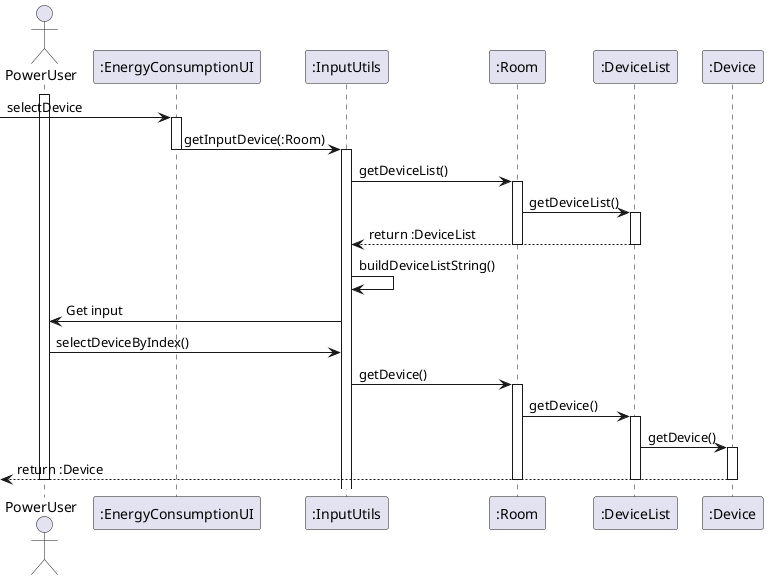 @startuml

actor PowerUser

activate PowerUser
-> ":EnergyConsumptionUI": selectDevice
activate ":EnergyConsumptionUI"
":EnergyConsumptionUI" -> ":InputUtils": getInputDevice(:Room)
deactivate ":EnergyConsumptionUI"
activate ":InputUtils"
":InputUtils" -> ":Room": getDeviceList()
activate ":Room"
":Room" -> ":DeviceList": getDeviceList()
activate ":DeviceList"
":DeviceList" --> ":InputUtils": return :DeviceList
deactivate ":DeviceList"
deactivate ":Room"
":InputUtils" -> ":InputUtils": buildDeviceListString()
":InputUtils" -> PowerUser: Get input
PowerUser -> ":InputUtils": selectDeviceByIndex()
":InputUtils" -> ":Room": getDevice()
activate ":Room"
":Room" -> ":DeviceList": getDevice()
activate ":DeviceList"
":DeviceList" -> ":Device":getDevice()
activate ":Device"
<-- ":Device": return :Device
deactivate ":DeviceList"
deactivate ":Room"
deactivate ":Device"
deactivate PowerUser
@enduml